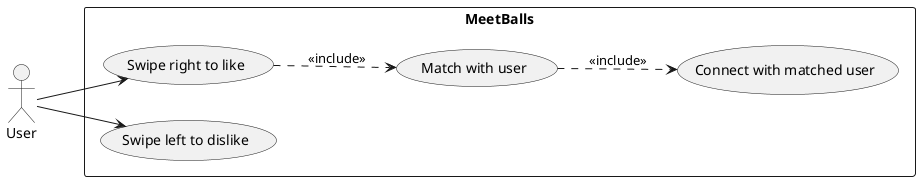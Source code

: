 @startuml

left to right direction

:User: as usr

rectangle "MeetBalls" {
    (Swipe right to like) as srtl
    (Swipe left to dislike) as sltd
    (Match with user) as mwu
    (Connect with matched user) as cwmu
}

usr --> srtl
usr --> sltd
srtl ..> mwu : <<include>>
mwu ..> cwmu : <<include>>